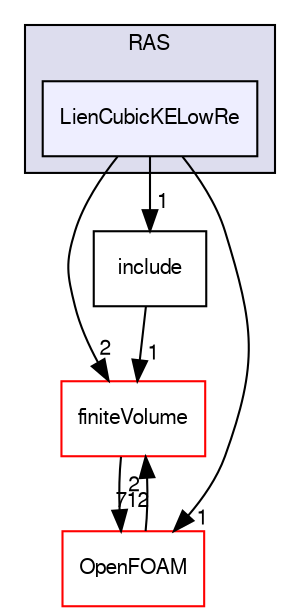 digraph "src/turbulenceModels/incompressible/RAS/LienCubicKELowRe" {
  bgcolor=transparent;
  compound=true
  node [ fontsize="10", fontname="FreeSans"];
  edge [ labelfontsize="10", labelfontname="FreeSans"];
  subgraph clusterdir_dcb808b1162c061e4ccc93d1355da308 {
    graph [ bgcolor="#ddddee", pencolor="black", label="RAS" fontname="FreeSans", fontsize="10", URL="dir_dcb808b1162c061e4ccc93d1355da308.html"]
  dir_4368a00af0779978a02b8d9996be863c [shape=box, label="LienCubicKELowRe", style="filled", fillcolor="#eeeeff", pencolor="black", URL="dir_4368a00af0779978a02b8d9996be863c.html"];
  }
  dir_9bd15774b555cf7259a6fa18f99fe99b [shape=box label="finiteVolume" color="red" URL="dir_9bd15774b555cf7259a6fa18f99fe99b.html"];
  dir_d84055c61e8e9693d9a3c245937caee8 [shape=box label="include" URL="dir_d84055c61e8e9693d9a3c245937caee8.html"];
  dir_c5473ff19b20e6ec4dfe5c310b3778a8 [shape=box label="OpenFOAM" color="red" URL="dir_c5473ff19b20e6ec4dfe5c310b3778a8.html"];
  dir_9bd15774b555cf7259a6fa18f99fe99b->dir_c5473ff19b20e6ec4dfe5c310b3778a8 [headlabel="712", labeldistance=1.5 headhref="dir_000749_001732.html"];
  dir_d84055c61e8e9693d9a3c245937caee8->dir_9bd15774b555cf7259a6fa18f99fe99b [headlabel="1", labeldistance=1.5 headhref="dir_003007_000749.html"];
  dir_4368a00af0779978a02b8d9996be863c->dir_9bd15774b555cf7259a6fa18f99fe99b [headlabel="2", labeldistance=1.5 headhref="dir_003012_000749.html"];
  dir_4368a00af0779978a02b8d9996be863c->dir_d84055c61e8e9693d9a3c245937caee8 [headlabel="1", labeldistance=1.5 headhref="dir_003012_003007.html"];
  dir_4368a00af0779978a02b8d9996be863c->dir_c5473ff19b20e6ec4dfe5c310b3778a8 [headlabel="1", labeldistance=1.5 headhref="dir_003012_001732.html"];
  dir_c5473ff19b20e6ec4dfe5c310b3778a8->dir_9bd15774b555cf7259a6fa18f99fe99b [headlabel="2", labeldistance=1.5 headhref="dir_001732_000749.html"];
}
